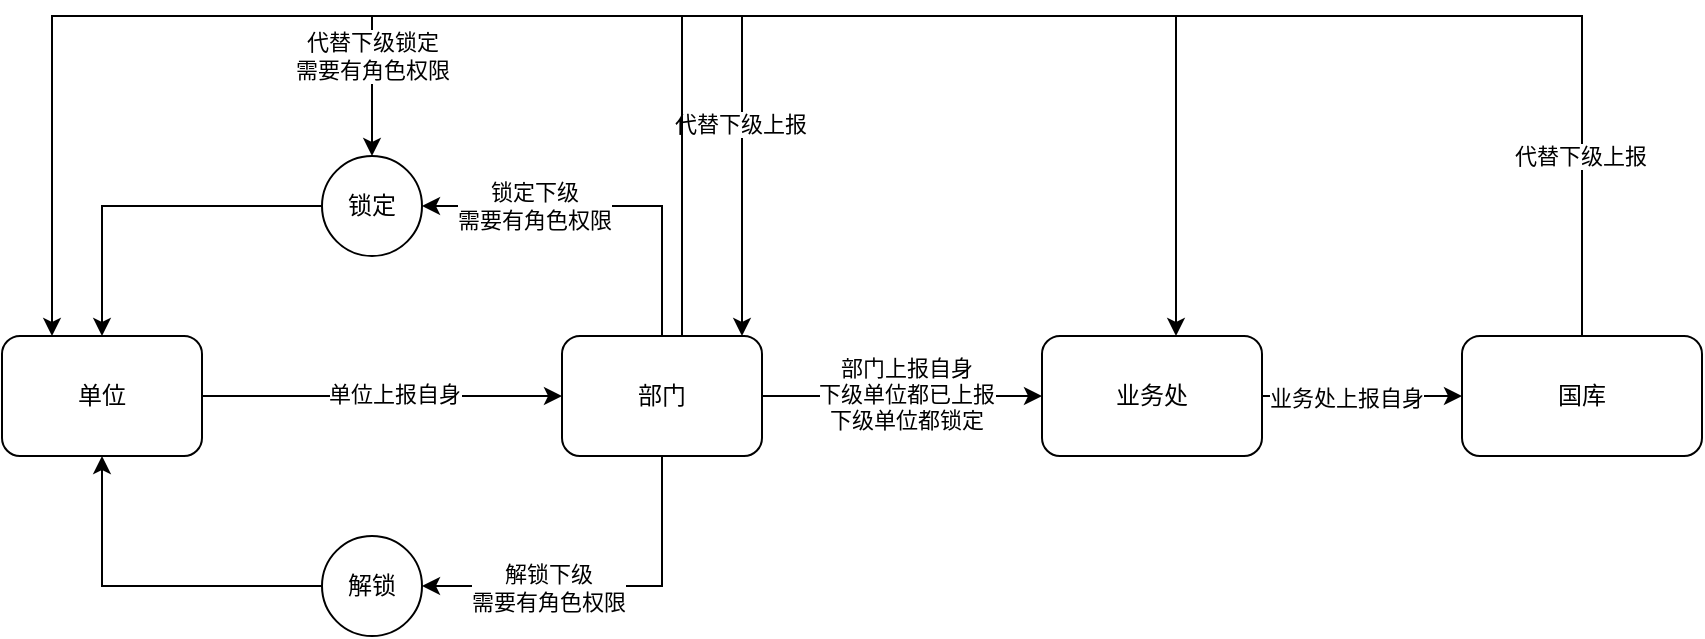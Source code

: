 <mxfile version="24.7.17">
  <diagram name="第 1 页" id="Gasv4v_HelNJV2-QigLd">
    <mxGraphModel dx="1250" dy="676" grid="1" gridSize="10" guides="1" tooltips="1" connect="1" arrows="1" fold="1" page="1" pageScale="1" pageWidth="827" pageHeight="1169" math="0" shadow="0">
      <root>
        <mxCell id="0" />
        <mxCell id="1" parent="0" />
        <mxCell id="F0YRtApYWPqSJ5kknrBs-7" value="单位" style="rounded=1;whiteSpace=wrap;html=1;" vertex="1" parent="1">
          <mxGeometry x="240" y="780" width="100" height="60" as="geometry" />
        </mxCell>
        <mxCell id="F0YRtApYWPqSJ5kknrBs-8" value="部门" style="rounded=1;whiteSpace=wrap;html=1;" vertex="1" parent="1">
          <mxGeometry x="520" y="780" width="100" height="60" as="geometry" />
        </mxCell>
        <mxCell id="F0YRtApYWPqSJ5kknrBs-9" value="业务处" style="rounded=1;whiteSpace=wrap;html=1;" vertex="1" parent="1">
          <mxGeometry x="760" y="780" width="110" height="60" as="geometry" />
        </mxCell>
        <mxCell id="F0YRtApYWPqSJ5kknrBs-10" value="国库" style="rounded=1;whiteSpace=wrap;html=1;" vertex="1" parent="1">
          <mxGeometry x="970" y="780" width="120" height="60" as="geometry" />
        </mxCell>
        <mxCell id="F0YRtApYWPqSJ5kknrBs-13" value="锁定" style="ellipse;whiteSpace=wrap;html=1;aspect=fixed;" vertex="1" parent="1">
          <mxGeometry x="400" y="690" width="50" height="50" as="geometry" />
        </mxCell>
        <mxCell id="F0YRtApYWPqSJ5kknrBs-17" value="" style="endArrow=classic;html=1;rounded=0;exitX=1;exitY=0.5;exitDx=0;exitDy=0;entryX=0;entryY=0.5;entryDx=0;entryDy=0;" edge="1" parent="1" source="F0YRtApYWPqSJ5kknrBs-8" target="F0YRtApYWPqSJ5kknrBs-9">
          <mxGeometry width="50" height="50" relative="1" as="geometry">
            <mxPoint x="490" y="820" as="sourcePoint" />
            <mxPoint x="540" y="770" as="targetPoint" />
          </mxGeometry>
        </mxCell>
        <mxCell id="F0YRtApYWPqSJ5kknrBs-18" value="部门上报自身&lt;div&gt;下级单位都已上报&lt;/div&gt;&lt;div&gt;下级单位都锁定&lt;/div&gt;" style="edgeLabel;html=1;align=center;verticalAlign=middle;resizable=0;points=[];" vertex="1" connectable="0" parent="F0YRtApYWPqSJ5kknrBs-17">
          <mxGeometry x="0.018" y="1" relative="1" as="geometry">
            <mxPoint as="offset" />
          </mxGeometry>
        </mxCell>
        <mxCell id="F0YRtApYWPqSJ5kknrBs-19" value="" style="endArrow=classic;html=1;rounded=0;entryX=0;entryY=0.5;entryDx=0;entryDy=0;exitX=1;exitY=0.5;exitDx=0;exitDy=0;" edge="1" parent="1" source="F0YRtApYWPqSJ5kknrBs-9" target="F0YRtApYWPqSJ5kknrBs-10">
          <mxGeometry width="50" height="50" relative="1" as="geometry">
            <mxPoint x="700" y="820" as="sourcePoint" />
            <mxPoint x="750" y="770" as="targetPoint" />
          </mxGeometry>
        </mxCell>
        <mxCell id="F0YRtApYWPqSJ5kknrBs-20" value="业务处上报自身" style="edgeLabel;html=1;align=center;verticalAlign=middle;resizable=0;points=[];" vertex="1" connectable="0" parent="F0YRtApYWPqSJ5kknrBs-19">
          <mxGeometry x="-0.17" y="-1" relative="1" as="geometry">
            <mxPoint as="offset" />
          </mxGeometry>
        </mxCell>
        <mxCell id="F0YRtApYWPqSJ5kknrBs-33" value="" style="endArrow=classic;html=1;rounded=0;exitX=0;exitY=0.5;exitDx=0;exitDy=0;entryX=0.5;entryY=0;entryDx=0;entryDy=0;" edge="1" parent="1" source="F0YRtApYWPqSJ5kknrBs-13" target="F0YRtApYWPqSJ5kknrBs-7">
          <mxGeometry width="50" height="50" relative="1" as="geometry">
            <mxPoint x="450" y="810" as="sourcePoint" />
            <mxPoint x="300" y="710" as="targetPoint" />
            <Array as="points">
              <mxPoint x="290" y="715" />
            </Array>
          </mxGeometry>
        </mxCell>
        <mxCell id="F0YRtApYWPqSJ5kknrBs-34" value="解锁" style="ellipse;whiteSpace=wrap;html=1;aspect=fixed;" vertex="1" parent="1">
          <mxGeometry x="400" y="880" width="50" height="50" as="geometry" />
        </mxCell>
        <mxCell id="F0YRtApYWPqSJ5kknrBs-35" value="" style="endArrow=classic;html=1;rounded=0;entryX=0.5;entryY=1;entryDx=0;entryDy=0;exitX=0;exitY=0.5;exitDx=0;exitDy=0;" edge="1" parent="1" source="F0YRtApYWPqSJ5kknrBs-34" target="F0YRtApYWPqSJ5kknrBs-7">
          <mxGeometry width="50" height="50" relative="1" as="geometry">
            <mxPoint x="450" y="890" as="sourcePoint" />
            <mxPoint x="500" y="840" as="targetPoint" />
            <Array as="points">
              <mxPoint x="290" y="905" />
            </Array>
          </mxGeometry>
        </mxCell>
        <mxCell id="F0YRtApYWPqSJ5kknrBs-37" value="" style="endArrow=classic;html=1;rounded=0;exitX=1;exitY=0.5;exitDx=0;exitDy=0;entryX=0;entryY=0.5;entryDx=0;entryDy=0;" edge="1" parent="1" source="F0YRtApYWPqSJ5kknrBs-7" target="F0YRtApYWPqSJ5kknrBs-8">
          <mxGeometry width="50" height="50" relative="1" as="geometry">
            <mxPoint x="450" y="890" as="sourcePoint" />
            <mxPoint x="500" y="840" as="targetPoint" />
          </mxGeometry>
        </mxCell>
        <mxCell id="F0YRtApYWPqSJ5kknrBs-38" value="单位上报自身" style="edgeLabel;html=1;align=center;verticalAlign=middle;resizable=0;points=[];" vertex="1" connectable="0" parent="F0YRtApYWPqSJ5kknrBs-37">
          <mxGeometry x="0.068" y="1" relative="1" as="geometry">
            <mxPoint as="offset" />
          </mxGeometry>
        </mxCell>
        <mxCell id="F0YRtApYWPqSJ5kknrBs-39" value="" style="endArrow=classic;html=1;rounded=0;exitX=0.5;exitY=0;exitDx=0;exitDy=0;entryX=1;entryY=0.5;entryDx=0;entryDy=0;" edge="1" parent="1" source="F0YRtApYWPqSJ5kknrBs-8" target="F0YRtApYWPqSJ5kknrBs-13">
          <mxGeometry width="50" height="50" relative="1" as="geometry">
            <mxPoint x="560" y="760" as="sourcePoint" />
            <mxPoint x="610" y="710" as="targetPoint" />
            <Array as="points">
              <mxPoint x="570" y="715" />
            </Array>
          </mxGeometry>
        </mxCell>
        <mxCell id="F0YRtApYWPqSJ5kknrBs-58" value="锁定下级&lt;div&gt;需要有角色权限&lt;/div&gt;" style="edgeLabel;html=1;align=center;verticalAlign=middle;resizable=0;points=[];" vertex="1" connectable="0" parent="F0YRtApYWPqSJ5kknrBs-39">
          <mxGeometry x="0.402" relative="1" as="geometry">
            <mxPoint as="offset" />
          </mxGeometry>
        </mxCell>
        <mxCell id="F0YRtApYWPqSJ5kknrBs-40" value="" style="endArrow=classic;html=1;rounded=0;exitX=0.5;exitY=1;exitDx=0;exitDy=0;entryX=1;entryY=0.5;entryDx=0;entryDy=0;" edge="1" parent="1" source="F0YRtApYWPqSJ5kknrBs-8" target="F0YRtApYWPqSJ5kknrBs-34">
          <mxGeometry width="50" height="50" relative="1" as="geometry">
            <mxPoint x="550" y="950" as="sourcePoint" />
            <mxPoint x="600" y="900" as="targetPoint" />
            <Array as="points">
              <mxPoint x="570" y="905" />
            </Array>
          </mxGeometry>
        </mxCell>
        <mxCell id="F0YRtApYWPqSJ5kknrBs-59" value="解锁下级&lt;div&gt;需要有角色权限&lt;/div&gt;" style="edgeLabel;html=1;align=center;verticalAlign=middle;resizable=0;points=[];" vertex="1" connectable="0" parent="F0YRtApYWPqSJ5kknrBs-40">
          <mxGeometry x="0.324" y="1" relative="1" as="geometry">
            <mxPoint as="offset" />
          </mxGeometry>
        </mxCell>
        <mxCell id="F0YRtApYWPqSJ5kknrBs-41" value="" style="endArrow=classic;html=1;rounded=0;exitX=0.5;exitY=0;exitDx=0;exitDy=0;entryX=0.25;entryY=0;entryDx=0;entryDy=0;" edge="1" parent="1" source="F0YRtApYWPqSJ5kknrBs-10" target="F0YRtApYWPqSJ5kknrBs-7">
          <mxGeometry width="50" height="50" relative="1" as="geometry">
            <mxPoint x="960" y="980" as="sourcePoint" />
            <mxPoint x="1030" y="620" as="targetPoint" />
            <Array as="points">
              <mxPoint x="1030" y="620" />
              <mxPoint x="265" y="620" />
              <mxPoint x="265" y="640" />
            </Array>
          </mxGeometry>
        </mxCell>
        <mxCell id="F0YRtApYWPqSJ5kknrBs-46" value="代替下级上报" style="edgeLabel;html=1;align=center;verticalAlign=middle;resizable=0;points=[];" vertex="1" connectable="0" parent="F0YRtApYWPqSJ5kknrBs-41">
          <mxGeometry x="-0.834" y="1" relative="1" as="geometry">
            <mxPoint as="offset" />
          </mxGeometry>
        </mxCell>
        <mxCell id="F0YRtApYWPqSJ5kknrBs-43" value="" style="endArrow=classic;html=1;rounded=0;" edge="1" parent="1">
          <mxGeometry width="50" height="50" relative="1" as="geometry">
            <mxPoint x="827" y="620" as="sourcePoint" />
            <mxPoint x="827" y="780" as="targetPoint" />
          </mxGeometry>
        </mxCell>
        <mxCell id="F0YRtApYWPqSJ5kknrBs-44" value="" style="endArrow=classic;html=1;rounded=0;" edge="1" parent="1">
          <mxGeometry width="50" height="50" relative="1" as="geometry">
            <mxPoint x="610" y="620" as="sourcePoint" />
            <mxPoint x="610" y="780" as="targetPoint" />
          </mxGeometry>
        </mxCell>
        <mxCell id="F0YRtApYWPqSJ5kknrBs-52" value="代替下级上报" style="edgeLabel;html=1;align=center;verticalAlign=middle;resizable=0;points=[];" vertex="1" connectable="0" parent="F0YRtApYWPqSJ5kknrBs-44">
          <mxGeometry x="-0.328" y="-1" relative="1" as="geometry">
            <mxPoint as="offset" />
          </mxGeometry>
        </mxCell>
        <mxCell id="F0YRtApYWPqSJ5kknrBs-45" value="" style="endArrow=classic;html=1;rounded=0;entryX=0.5;entryY=0;entryDx=0;entryDy=0;" edge="1" parent="1" target="F0YRtApYWPqSJ5kknrBs-13">
          <mxGeometry width="50" height="50" relative="1" as="geometry">
            <mxPoint x="425" y="620" as="sourcePoint" />
            <mxPoint x="450" y="630" as="targetPoint" />
          </mxGeometry>
        </mxCell>
        <mxCell id="F0YRtApYWPqSJ5kknrBs-53" value="代替下级锁定&lt;div&gt;需要有角色权限&lt;/div&gt;" style="edgeLabel;html=1;align=center;verticalAlign=middle;resizable=0;points=[];" vertex="1" connectable="0" parent="F0YRtApYWPqSJ5kknrBs-45">
          <mxGeometry x="-0.424" relative="1" as="geometry">
            <mxPoint as="offset" />
          </mxGeometry>
        </mxCell>
        <mxCell id="F0YRtApYWPqSJ5kknrBs-48" value="" style="endArrow=none;html=1;rounded=0;" edge="1" parent="1">
          <mxGeometry width="50" height="50" relative="1" as="geometry">
            <mxPoint x="580" y="780" as="sourcePoint" />
            <mxPoint x="580" y="620" as="targetPoint" />
          </mxGeometry>
        </mxCell>
        <mxCell id="F0YRtApYWPqSJ5kknrBs-50" value="&lt;div style=&quot;text-align: start;&quot;&gt;&lt;font face=&quot;monospace&quot; color=&quot;rgba(0, 0, 0, 0)&quot;&gt;&lt;span style=&quot;font-size: 0px; background-color: rgb(251, 251, 251);&quot;&gt;d&lt;/span&gt;&lt;/font&gt;&lt;/div&gt;" style="edgeLabel;html=1;align=center;verticalAlign=middle;resizable=0;points=[];" vertex="1" connectable="0" parent="F0YRtApYWPqSJ5kknrBs-48">
          <mxGeometry x="0.188" y="1" relative="1" as="geometry">
            <mxPoint as="offset" />
          </mxGeometry>
        </mxCell>
      </root>
    </mxGraphModel>
  </diagram>
</mxfile>
